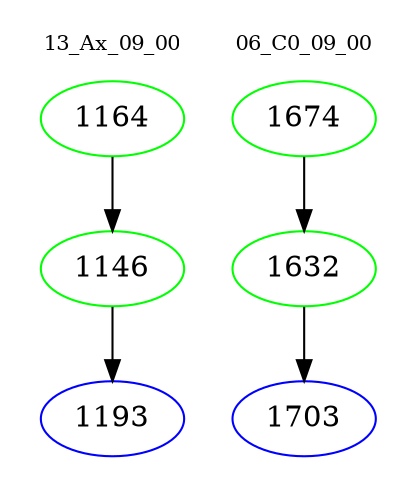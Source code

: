 digraph{
subgraph cluster_0 {
color = white
label = "13_Ax_09_00";
fontsize=10;
T0_1164 [label="1164", color="green"]
T0_1164 -> T0_1146 [color="black"]
T0_1146 [label="1146", color="green"]
T0_1146 -> T0_1193 [color="black"]
T0_1193 [label="1193", color="blue"]
}
subgraph cluster_1 {
color = white
label = "06_C0_09_00";
fontsize=10;
T1_1674 [label="1674", color="green"]
T1_1674 -> T1_1632 [color="black"]
T1_1632 [label="1632", color="green"]
T1_1632 -> T1_1703 [color="black"]
T1_1703 [label="1703", color="blue"]
}
}
